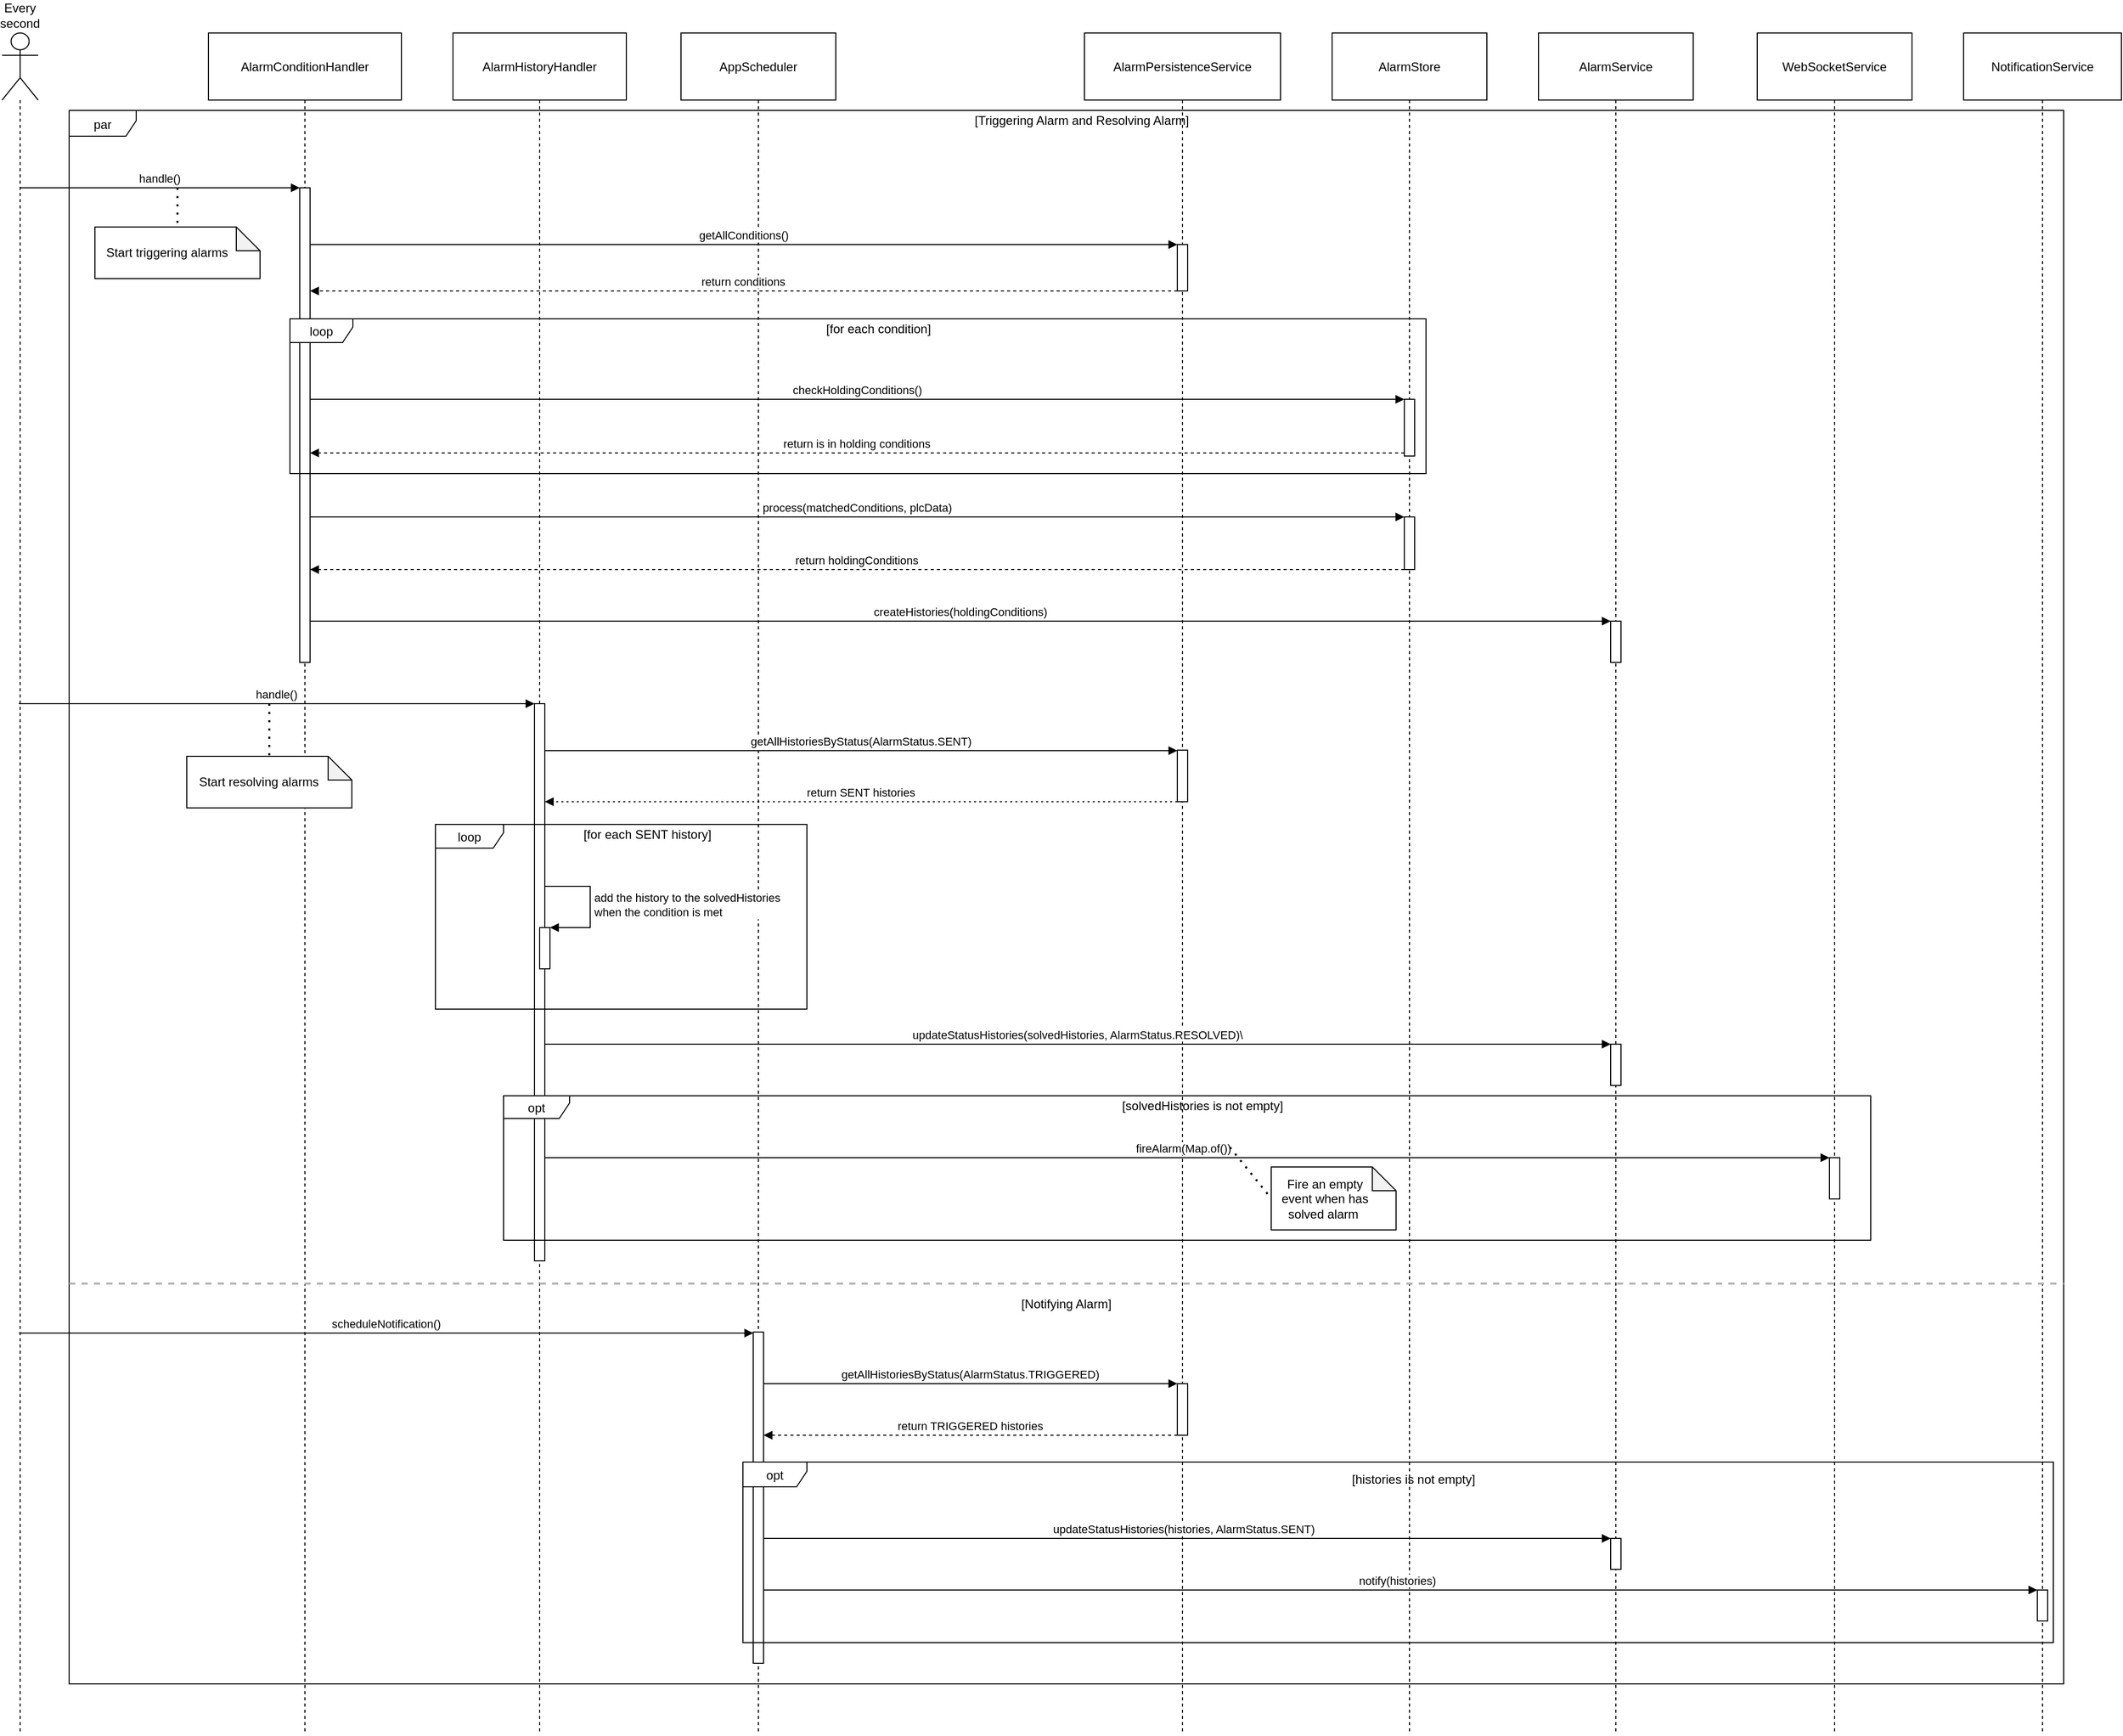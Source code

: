 <mxfile version="23.1.5" type="device">
  <diagram name="Page-1" id="Y3-ZoNVP7fB7ggFjIZeu">
    <mxGraphModel dx="3418" dy="3098" grid="1" gridSize="10" guides="1" tooltips="1" connect="1" arrows="1" fold="1" page="1" pageScale="1" pageWidth="850" pageHeight="1100" math="0" shadow="0">
      <root>
        <mxCell id="0" />
        <mxCell id="1" parent="0" />
        <mxCell id="UK-n1BO-FfAP6Dtml6JQ-47" value="Every second" style="shape=umlLifeline;perimeter=lifelinePerimeter;whiteSpace=wrap;container=1;dropTarget=0;collapsible=0;recursiveResize=0;outlineConnect=0;portConstraint=eastwest;newEdgeStyle={&quot;edgeStyle&quot;:&quot;elbowEdgeStyle&quot;,&quot;elbow&quot;:&quot;vertical&quot;,&quot;curved&quot;:0,&quot;rounded&quot;:0};participant=umlActor;verticalAlign=bottom;labelPosition=center;verticalLabelPosition=top;align=center;size=65;" parent="1" vertex="1">
          <mxGeometry x="20" y="20" width="35" height="1649" as="geometry" />
        </mxCell>
        <mxCell id="UK-n1BO-FfAP6Dtml6JQ-48" value="AlarmConditionHandler" style="shape=umlLifeline;perimeter=lifelinePerimeter;whiteSpace=wrap;container=1;dropTarget=0;collapsible=0;recursiveResize=0;outlineConnect=0;portConstraint=eastwest;newEdgeStyle={&quot;edgeStyle&quot;:&quot;elbowEdgeStyle&quot;,&quot;elbow&quot;:&quot;vertical&quot;,&quot;curved&quot;:0,&quot;rounded&quot;:0};size=65;" parent="1" vertex="1">
          <mxGeometry x="220" y="20" width="187" height="1649" as="geometry" />
        </mxCell>
        <mxCell id="UK-n1BO-FfAP6Dtml6JQ-49" value="AlarmHistoryHandler" style="shape=umlLifeline;perimeter=lifelinePerimeter;whiteSpace=wrap;container=1;dropTarget=0;collapsible=0;recursiveResize=0;outlineConnect=0;portConstraint=eastwest;newEdgeStyle={&quot;edgeStyle&quot;:&quot;elbowEdgeStyle&quot;,&quot;elbow&quot;:&quot;vertical&quot;,&quot;curved&quot;:0,&quot;rounded&quot;:0};size=65;" parent="1" vertex="1">
          <mxGeometry x="457" y="20" width="168" height="1649" as="geometry" />
        </mxCell>
        <mxCell id="UK-n1BO-FfAP6Dtml6JQ-50" value="AppScheduler" style="shape=umlLifeline;perimeter=lifelinePerimeter;whiteSpace=wrap;container=1;dropTarget=0;collapsible=0;recursiveResize=0;outlineConnect=0;portConstraint=eastwest;newEdgeStyle={&quot;edgeStyle&quot;:&quot;elbowEdgeStyle&quot;,&quot;elbow&quot;:&quot;vertical&quot;,&quot;curved&quot;:0,&quot;rounded&quot;:0};size=65;" parent="1" vertex="1">
          <mxGeometry x="678" y="20" width="150" height="1649" as="geometry" />
        </mxCell>
        <mxCell id="UK-n1BO-FfAP6Dtml6JQ-51" value="AlarmPersistenceService" style="shape=umlLifeline;perimeter=lifelinePerimeter;whiteSpace=wrap;container=1;dropTarget=0;collapsible=0;recursiveResize=0;outlineConnect=0;portConstraint=eastwest;newEdgeStyle={&quot;edgeStyle&quot;:&quot;elbowEdgeStyle&quot;,&quot;elbow&quot;:&quot;vertical&quot;,&quot;curved&quot;:0,&quot;rounded&quot;:0};size=65;" parent="1" vertex="1">
          <mxGeometry x="1069" y="20" width="190" height="1649" as="geometry" />
        </mxCell>
        <mxCell id="UK-n1BO-FfAP6Dtml6JQ-52" value="" style="points=[];perimeter=orthogonalPerimeter;outlineConnect=0;targetShapes=umlLifeline;portConstraint=eastwest;newEdgeStyle={&quot;edgeStyle&quot;:&quot;elbowEdgeStyle&quot;,&quot;elbow&quot;:&quot;vertical&quot;,&quot;curved&quot;:0,&quot;rounded&quot;:0}" parent="UK-n1BO-FfAP6Dtml6JQ-51" vertex="1">
          <mxGeometry x="90" y="205" width="10" height="45" as="geometry" />
        </mxCell>
        <mxCell id="UK-n1BO-FfAP6Dtml6JQ-53" value="" style="points=[];perimeter=orthogonalPerimeter;outlineConnect=0;targetShapes=umlLifeline;portConstraint=eastwest;newEdgeStyle={&quot;edgeStyle&quot;:&quot;elbowEdgeStyle&quot;,&quot;elbow&quot;:&quot;vertical&quot;,&quot;curved&quot;:0,&quot;rounded&quot;:0}" parent="UK-n1BO-FfAP6Dtml6JQ-51" vertex="1">
          <mxGeometry x="90" y="1309" width="10" height="50" as="geometry" />
        </mxCell>
        <mxCell id="UK-n1BO-FfAP6Dtml6JQ-101" value="" style="points=[];perimeter=orthogonalPerimeter;outlineConnect=0;targetShapes=umlLifeline;portConstraint=eastwest;newEdgeStyle={&quot;edgeStyle&quot;:&quot;elbowEdgeStyle&quot;,&quot;elbow&quot;:&quot;vertical&quot;,&quot;curved&quot;:0,&quot;rounded&quot;:0}" parent="UK-n1BO-FfAP6Dtml6JQ-51" vertex="1">
          <mxGeometry x="90" y="695" width="10" height="50" as="geometry" />
        </mxCell>
        <mxCell id="UK-n1BO-FfAP6Dtml6JQ-55" value="AlarmStore" style="shape=umlLifeline;perimeter=lifelinePerimeter;whiteSpace=wrap;container=1;dropTarget=0;collapsible=0;recursiveResize=0;outlineConnect=0;portConstraint=eastwest;newEdgeStyle={&quot;edgeStyle&quot;:&quot;elbowEdgeStyle&quot;,&quot;elbow&quot;:&quot;vertical&quot;,&quot;curved&quot;:0,&quot;rounded&quot;:0};size=65;" parent="1" vertex="1">
          <mxGeometry x="1309" y="20" width="150" height="1649" as="geometry" />
        </mxCell>
        <mxCell id="UK-n1BO-FfAP6Dtml6JQ-56" value="" style="points=[];perimeter=orthogonalPerimeter;outlineConnect=0;targetShapes=umlLifeline;portConstraint=eastwest;newEdgeStyle={&quot;edgeStyle&quot;:&quot;elbowEdgeStyle&quot;,&quot;elbow&quot;:&quot;vertical&quot;,&quot;curved&quot;:0,&quot;rounded&quot;:0}" parent="UK-n1BO-FfAP6Dtml6JQ-55" vertex="1">
          <mxGeometry x="70" y="355" width="10" height="55" as="geometry" />
        </mxCell>
        <mxCell id="6E0PhpQqolpPUcURHU3V-2" value="" style="points=[];perimeter=orthogonalPerimeter;outlineConnect=0;targetShapes=umlLifeline;portConstraint=eastwest;newEdgeStyle={&quot;edgeStyle&quot;:&quot;elbowEdgeStyle&quot;,&quot;elbow&quot;:&quot;vertical&quot;,&quot;curved&quot;:0,&quot;rounded&quot;:0}" parent="UK-n1BO-FfAP6Dtml6JQ-55" vertex="1">
          <mxGeometry x="70" y="469" width="10" height="51" as="geometry" />
        </mxCell>
        <mxCell id="UK-n1BO-FfAP6Dtml6JQ-57" value="AlarmService" style="shape=umlLifeline;perimeter=lifelinePerimeter;whiteSpace=wrap;container=1;dropTarget=0;collapsible=0;recursiveResize=0;outlineConnect=0;portConstraint=eastwest;newEdgeStyle={&quot;edgeStyle&quot;:&quot;elbowEdgeStyle&quot;,&quot;elbow&quot;:&quot;vertical&quot;,&quot;curved&quot;:0,&quot;rounded&quot;:0};size=65;" parent="1" vertex="1">
          <mxGeometry x="1509" y="20" width="150" height="1649" as="geometry" />
        </mxCell>
        <mxCell id="UK-n1BO-FfAP6Dtml6JQ-58" value="WebSocketService" style="shape=umlLifeline;perimeter=lifelinePerimeter;whiteSpace=wrap;container=1;dropTarget=0;collapsible=0;recursiveResize=0;outlineConnect=0;portConstraint=eastwest;newEdgeStyle={&quot;edgeStyle&quot;:&quot;elbowEdgeStyle&quot;,&quot;elbow&quot;:&quot;vertical&quot;,&quot;curved&quot;:0,&quot;rounded&quot;:0};size=65;" parent="1" vertex="1">
          <mxGeometry x="1721" y="20" width="150" height="1649" as="geometry" />
        </mxCell>
        <mxCell id="UK-n1BO-FfAP6Dtml6JQ-110" value="" style="points=[];perimeter=orthogonalPerimeter;outlineConnect=0;targetShapes=umlLifeline;portConstraint=eastwest;newEdgeStyle={&quot;edgeStyle&quot;:&quot;elbowEdgeStyle&quot;,&quot;elbow&quot;:&quot;vertical&quot;,&quot;curved&quot;:0,&quot;rounded&quot;:0}" parent="UK-n1BO-FfAP6Dtml6JQ-58" vertex="1">
          <mxGeometry x="70" y="1090" width="10" height="40" as="geometry" />
        </mxCell>
        <mxCell id="UK-n1BO-FfAP6Dtml6JQ-59" value="NotificationService" style="shape=umlLifeline;perimeter=lifelinePerimeter;whiteSpace=wrap;container=1;dropTarget=0;collapsible=0;recursiveResize=0;outlineConnect=0;portConstraint=eastwest;newEdgeStyle={&quot;edgeStyle&quot;:&quot;elbowEdgeStyle&quot;,&quot;elbow&quot;:&quot;vertical&quot;,&quot;curved&quot;:0,&quot;rounded&quot;:0};size=65;" parent="1" vertex="1">
          <mxGeometry x="1921" y="20" width="153" height="1649" as="geometry" />
        </mxCell>
        <mxCell id="UK-n1BO-FfAP6Dtml6JQ-68" value="par" style="shape=umlFrame;pointerEvents=0;dropTarget=0;strokeColor=#000000;height=25;width=65;strokeWidth=1;verticalAlign=top;" parent="1" vertex="1">
          <mxGeometry x="85" y="95" width="1933" height="1525" as="geometry" />
        </mxCell>
        <mxCell id="UK-n1BO-FfAP6Dtml6JQ-69" value="[Triggering Alarm and Resolving Alarm]" style="text;strokeColor=none;fillColor=none;align=center;verticalAlign=middle;whiteSpace=wrap;" parent="UK-n1BO-FfAP6Dtml6JQ-68" vertex="1">
          <mxGeometry x="30" width="1903" height="20.622" as="geometry" />
        </mxCell>
        <mxCell id="UK-n1BO-FfAP6Dtml6JQ-70" value="[Notifying Alarm]" style="shape=line;dashed=1;whiteSpace=wrap;verticalAlign=top;labelPosition=center;verticalLabelPosition=bottom;align=center;strokeColor=#B3B3B3;strokeWidth=2;fontSize=12;" parent="UK-n1BO-FfAP6Dtml6JQ-68" vertex="1">
          <mxGeometry y="1131.368" width="1933" height="11.342" as="geometry" />
        </mxCell>
        <mxCell id="UK-n1BO-FfAP6Dtml6JQ-72" value="handle()" style="verticalAlign=bottom;endArrow=block;edgeStyle=elbowEdgeStyle;elbow=vertical;curved=0;rounded=0;" parent="1" edge="1">
          <mxGeometry relative="1" as="geometry">
            <Array as="points">
              <mxPoint x="214" y="170" />
            </Array>
            <mxPoint x="37.535" y="170" as="sourcePoint" />
            <mxPoint x="308.5" y="170" as="targetPoint" />
          </mxGeometry>
        </mxCell>
        <mxCell id="UK-n1BO-FfAP6Dtml6JQ-73" value="getAllConditions()" style="verticalAlign=bottom;endArrow=block;edgeStyle=elbowEdgeStyle;elbow=vertical;curved=0;rounded=0;" parent="1" source="UK-n1BO-FfAP6Dtml6JQ-95" target="UK-n1BO-FfAP6Dtml6JQ-52" edge="1">
          <mxGeometry relative="1" as="geometry">
            <Array as="points">
              <mxPoint x="751" y="225" />
            </Array>
          </mxGeometry>
        </mxCell>
        <mxCell id="UK-n1BO-FfAP6Dtml6JQ-74" value="return conditions" style="verticalAlign=bottom;endArrow=block;edgeStyle=elbowEdgeStyle;elbow=vertical;curved=0;rounded=0;dashed=1;" parent="1" source="UK-n1BO-FfAP6Dtml6JQ-52" edge="1">
          <mxGeometry relative="1" as="geometry">
            <Array as="points">
              <mxPoint x="749" y="270" />
            </Array>
            <mxPoint x="1159" y="270" as="sourcePoint" />
            <mxPoint x="318.5" y="270" as="targetPoint" />
          </mxGeometry>
        </mxCell>
        <mxCell id="UK-n1BO-FfAP6Dtml6JQ-75" value="checkHoldingConditions()" style="verticalAlign=bottom;endArrow=block;edgeStyle=elbowEdgeStyle;elbow=vertical;curved=0;rounded=0;" parent="1" source="UK-n1BO-FfAP6Dtml6JQ-95" target="UK-n1BO-FfAP6Dtml6JQ-56" edge="1">
          <mxGeometry relative="1" as="geometry">
            <Array as="points">
              <mxPoint x="861" y="375" />
            </Array>
          </mxGeometry>
        </mxCell>
        <mxCell id="UK-n1BO-FfAP6Dtml6JQ-76" value="return is in holding conditions" style="verticalAlign=bottom;endArrow=block;edgeStyle=elbowEdgeStyle;elbow=vertical;curved=0;rounded=0;dashed=1;" parent="1" source="UK-n1BO-FfAP6Dtml6JQ-56" target="UK-n1BO-FfAP6Dtml6JQ-95" edge="1">
          <mxGeometry relative="1" as="geometry">
            <Array as="points">
              <mxPoint x="859" y="427" />
            </Array>
            <mxPoint x="330" y="427" as="targetPoint" />
          </mxGeometry>
        </mxCell>
        <mxCell id="UK-n1BO-FfAP6Dtml6JQ-77" value="process(matchedConditions, plcData)" style="verticalAlign=bottom;endArrow=block;edgeStyle=elbowEdgeStyle;elbow=vertical;curved=0;rounded=0;" parent="1" source="UK-n1BO-FfAP6Dtml6JQ-95" target="6E0PhpQqolpPUcURHU3V-2" edge="1">
          <mxGeometry relative="1" as="geometry">
            <Array as="points">
              <mxPoint x="859" y="489" />
            </Array>
          </mxGeometry>
        </mxCell>
        <mxCell id="UK-n1BO-FfAP6Dtml6JQ-78" value="return holdingConditions" style="verticalAlign=bottom;endArrow=block;edgeStyle=elbowEdgeStyle;elbow=vertical;curved=0;rounded=0;dashed=1;" parent="1" source="6E0PhpQqolpPUcURHU3V-2" target="UK-n1BO-FfAP6Dtml6JQ-95" edge="1">
          <mxGeometry relative="1" as="geometry">
            <Array as="points">
              <mxPoint x="1370" y="540" />
            </Array>
            <mxPoint x="330" y="540" as="targetPoint" />
          </mxGeometry>
        </mxCell>
        <mxCell id="UK-n1BO-FfAP6Dtml6JQ-79" value="createHistories(holdingConditions)" style="verticalAlign=bottom;endArrow=block;edgeStyle=elbowEdgeStyle;elbow=vertical;curved=0;rounded=0;" parent="1" edge="1">
          <mxGeometry relative="1" as="geometry">
            <Array as="points">
              <mxPoint x="961" y="590" />
            </Array>
            <mxPoint x="318.5" y="590" as="sourcePoint" />
            <mxPoint x="1579" y="590" as="targetPoint" />
          </mxGeometry>
        </mxCell>
        <mxCell id="UK-n1BO-FfAP6Dtml6JQ-80" value="scheduleNotification()" style="verticalAlign=bottom;endArrow=block;edgeStyle=elbowEdgeStyle;elbow=vertical;curved=0;rounded=0;" parent="1" target="UK-n1BO-FfAP6Dtml6JQ-97" edge="1">
          <mxGeometry relative="1" as="geometry">
            <Array as="points">
              <mxPoint x="434" y="1280" />
            </Array>
            <mxPoint x="36.462" y="1280" as="sourcePoint" />
            <mxPoint x="752.5" y="1280" as="targetPoint" />
          </mxGeometry>
        </mxCell>
        <mxCell id="UK-n1BO-FfAP6Dtml6JQ-81" value="getAllHistoriesByStatus(AlarmStatus.TRIGGERED)" style="verticalAlign=bottom;endArrow=block;edgeStyle=elbowEdgeStyle;elbow=vertical;curved=0;rounded=0;" parent="1" edge="1">
          <mxGeometry relative="1" as="geometry">
            <Array as="points">
              <mxPoint x="971" y="1329" />
            </Array>
            <mxPoint x="758" y="1329" as="sourcePoint" />
            <mxPoint x="1159" y="1329" as="targetPoint" />
          </mxGeometry>
        </mxCell>
        <mxCell id="UK-n1BO-FfAP6Dtml6JQ-82" value="return TRIGGERED histories" style="verticalAlign=bottom;endArrow=block;edgeStyle=elbowEdgeStyle;elbow=vertical;curved=0;rounded=0;dashed=1;" parent="1" source="UK-n1BO-FfAP6Dtml6JQ-53" edge="1">
          <mxGeometry relative="1" as="geometry">
            <Array as="points">
              <mxPoint x="969" y="1379" />
            </Array>
            <mxPoint x="1163.5" y="1379" as="sourcePoint" />
            <mxPoint x="758" y="1379" as="targetPoint" />
          </mxGeometry>
        </mxCell>
        <mxCell id="UK-n1BO-FfAP6Dtml6JQ-83" value="updateStatusHistories(histories, AlarmStatus.SENT)" style="verticalAlign=bottom;endArrow=block;edgeStyle=elbowEdgeStyle;elbow=vertical;curved=0;rounded=0;" parent="1" edge="1">
          <mxGeometry relative="1" as="geometry">
            <Array as="points">
              <mxPoint x="1179" y="1479" />
            </Array>
            <mxPoint x="751.962" y="1479.0" as="sourcePoint" />
            <mxPoint x="1579" y="1479" as="targetPoint" />
          </mxGeometry>
        </mxCell>
        <mxCell id="UK-n1BO-FfAP6Dtml6JQ-84" value="notify(histories)" style="verticalAlign=bottom;endArrow=block;edgeStyle=elbowEdgeStyle;elbow=vertical;curved=0;rounded=0;" parent="1" edge="1">
          <mxGeometry relative="1" as="geometry">
            <Array as="points">
              <mxPoint x="1388" y="1529" />
            </Array>
            <mxPoint x="751.962" y="1529" as="sourcePoint" />
            <mxPoint x="1992.5" y="1529" as="targetPoint" />
          </mxGeometry>
        </mxCell>
        <mxCell id="UK-n1BO-FfAP6Dtml6JQ-85" value="handle()" style="verticalAlign=bottom;endArrow=block;edgeStyle=elbowEdgeStyle;elbow=vertical;curved=0;rounded=0;" parent="1" target="UK-n1BO-FfAP6Dtml6JQ-104" edge="1">
          <mxGeometry relative="1" as="geometry">
            <Array as="points">
              <mxPoint x="328" y="670" />
            </Array>
            <mxPoint x="36.182" y="670" as="sourcePoint" />
            <mxPoint x="540.5" y="670" as="targetPoint" />
          </mxGeometry>
        </mxCell>
        <mxCell id="UK-n1BO-FfAP6Dtml6JQ-86" value="getAllHistoriesByStatus(AlarmStatus.SENT)" style="verticalAlign=bottom;endArrow=block;edgeStyle=elbowEdgeStyle;elbow=vertical;curved=0;rounded=0;exitX=1.018;exitY=0.101;exitDx=0;exitDy=0;exitPerimeter=0;" parent="1" edge="1">
          <mxGeometry relative="1" as="geometry">
            <Array as="points" />
            <mxPoint x="546.18" y="715.54" as="sourcePoint" />
            <mxPoint x="1159" y="715.765" as="targetPoint" />
          </mxGeometry>
        </mxCell>
        <mxCell id="UK-n1BO-FfAP6Dtml6JQ-87" value="return SENT histories" style="verticalAlign=bottom;endArrow=block;edgeStyle=elbowEdgeStyle;elbow=vertical;curved=0;rounded=0;dashed=1;dashPattern=2 3;" parent="1" source="UK-n1BO-FfAP6Dtml6JQ-101" target="UK-n1BO-FfAP6Dtml6JQ-104" edge="1">
          <mxGeometry relative="1" as="geometry">
            <Array as="points">
              <mxPoint x="863" y="765" />
            </Array>
            <mxPoint x="1163.5" y="765.0" as="sourcePoint" />
            <mxPoint x="539.682" y="765.0" as="targetPoint" />
          </mxGeometry>
        </mxCell>
        <mxCell id="UK-n1BO-FfAP6Dtml6JQ-89" value="updateStatusHistories(solvedHistories, AlarmStatus.RESOLVED)\" style="verticalAlign=bottom;endArrow=block;edgeStyle=elbowEdgeStyle;elbow=vertical;curved=0;rounded=0;" parent="1" target="UK-n1BO-FfAP6Dtml6JQ-109" edge="1">
          <mxGeometry relative="1" as="geometry">
            <Array as="points">
              <mxPoint x="1075" y="1000" />
            </Array>
            <mxPoint x="546" y="1000" as="sourcePoint" />
            <mxPoint x="1579" y="1000" as="targetPoint" />
          </mxGeometry>
        </mxCell>
        <mxCell id="UK-n1BO-FfAP6Dtml6JQ-90" value="fireAlarm(Map.of())" style="verticalAlign=bottom;endArrow=block;edgeStyle=elbowEdgeStyle;elbow=vertical;curved=0;rounded=0;" parent="1" target="UK-n1BO-FfAP6Dtml6JQ-110" edge="1">
          <mxGeometry relative="1" as="geometry">
            <Array as="points">
              <mxPoint x="1184" y="1110" />
            </Array>
            <mxPoint x="539.682" y="1110" as="sourcePoint" />
            <mxPoint x="1795.5" y="1110" as="targetPoint" />
          </mxGeometry>
        </mxCell>
        <mxCell id="UK-n1BO-FfAP6Dtml6JQ-95" value="" style="html=1;points=[[0,0,0,0,5],[0,1,0,0,-5],[1,0,0,0,5],[1,1,0,0,-5]];perimeter=orthogonalPerimeter;outlineConnect=0;targetShapes=umlLifeline;portConstraint=eastwest;newEdgeStyle={&quot;curved&quot;:0,&quot;rounded&quot;:0};" parent="1" vertex="1">
          <mxGeometry x="308.5" y="170" width="10" height="460" as="geometry" />
        </mxCell>
        <mxCell id="UK-n1BO-FfAP6Dtml6JQ-60" value="loop" style="shape=umlFrame;pointerEvents=0;dropTarget=0;strokeColor=#000000;height=23;width=61;strokeWidth=1;" parent="1" vertex="1">
          <mxGeometry x="299" y="297" width="1101" height="150" as="geometry" />
        </mxCell>
        <mxCell id="UK-n1BO-FfAP6Dtml6JQ-61" value="[for each condition]" style="text;strokeColor=none;fillColor=none;align=center;verticalAlign=middle;whiteSpace=wrap;" parent="UK-n1BO-FfAP6Dtml6JQ-60" vertex="1">
          <mxGeometry x="40" width="1061" height="20" as="geometry" />
        </mxCell>
        <mxCell id="UK-n1BO-FfAP6Dtml6JQ-96" value="" style="points=[];perimeter=orthogonalPerimeter;outlineConnect=0;targetShapes=umlLifeline;portConstraint=eastwest;newEdgeStyle={&quot;edgeStyle&quot;:&quot;elbowEdgeStyle&quot;,&quot;elbow&quot;:&quot;vertical&quot;,&quot;curved&quot;:0,&quot;rounded&quot;:0}" parent="1" vertex="1">
          <mxGeometry x="1579" y="590" width="10" height="40" as="geometry" />
        </mxCell>
        <mxCell id="UK-n1BO-FfAP6Dtml6JQ-97" value="" style="html=1;points=[[0,0,0,0,5],[0,1,0,0,-5],[1,0,0,0,5],[1,1,0,0,-5]];perimeter=orthogonalPerimeter;outlineConnect=0;targetShapes=umlLifeline;portConstraint=eastwest;newEdgeStyle={&quot;curved&quot;:0,&quot;rounded&quot;:0};" parent="1" vertex="1">
          <mxGeometry x="748" y="1279" width="10" height="321" as="geometry" />
        </mxCell>
        <mxCell id="UK-n1BO-FfAP6Dtml6JQ-98" value="" style="points=[];perimeter=orthogonalPerimeter;outlineConnect=0;targetShapes=umlLifeline;portConstraint=eastwest;newEdgeStyle={&quot;edgeStyle&quot;:&quot;elbowEdgeStyle&quot;,&quot;elbow&quot;:&quot;vertical&quot;,&quot;curved&quot;:0,&quot;rounded&quot;:0}" parent="1" vertex="1">
          <mxGeometry x="1579" y="1479" width="10" height="30" as="geometry" />
        </mxCell>
        <mxCell id="UK-n1BO-FfAP6Dtml6JQ-99" value="" style="points=[];perimeter=orthogonalPerimeter;outlineConnect=0;targetShapes=umlLifeline;portConstraint=eastwest;newEdgeStyle={&quot;edgeStyle&quot;:&quot;elbowEdgeStyle&quot;,&quot;elbow&quot;:&quot;vertical&quot;,&quot;curved&quot;:0,&quot;rounded&quot;:0}" parent="1" vertex="1">
          <mxGeometry x="1992.5" y="1529" width="10" height="30" as="geometry" />
        </mxCell>
        <mxCell id="UK-n1BO-FfAP6Dtml6JQ-62" value="opt" style="shape=umlFrame;pointerEvents=0;dropTarget=0;strokeColor=#000000;height=24;width=62;strokeWidth=1;" parent="1" vertex="1">
          <mxGeometry x="738" y="1405" width="1270" height="175" as="geometry" />
        </mxCell>
        <mxCell id="UK-n1BO-FfAP6Dtml6JQ-63" value="[histories is not empty]" style="text;strokeColor=none;fillColor=none;align=center;verticalAlign=middle;whiteSpace=wrap;" parent="UK-n1BO-FfAP6Dtml6JQ-62" vertex="1">
          <mxGeometry x="30" y="5.833" width="1240" height="23.333" as="geometry" />
        </mxCell>
        <mxCell id="UK-n1BO-FfAP6Dtml6JQ-104" value="" style="html=1;points=[[0,0,0,0,5],[0,1,0,0,-5],[1,0,0,0,5],[1,1,0,0,-5]];perimeter=orthogonalPerimeter;outlineConnect=0;targetShapes=umlLifeline;portConstraint=eastwest;newEdgeStyle={&quot;curved&quot;:0,&quot;rounded&quot;:0};" parent="1" vertex="1">
          <mxGeometry x="536" y="670" width="10" height="540" as="geometry" />
        </mxCell>
        <mxCell id="UK-n1BO-FfAP6Dtml6JQ-64" value="loop" style="shape=umlFrame;pointerEvents=0;dropTarget=0;strokeColor=#000000;height=23;width=66;strokeWidth=1;" parent="1" vertex="1">
          <mxGeometry x="440" y="787" width="360" height="179" as="geometry" />
        </mxCell>
        <mxCell id="UK-n1BO-FfAP6Dtml6JQ-65" value="[for each SENT history]" style="text;strokeColor=none;fillColor=none;align=center;verticalAlign=middle;whiteSpace=wrap;" parent="UK-n1BO-FfAP6Dtml6JQ-64" vertex="1">
          <mxGeometry x="50.704" width="309.296" height="20" as="geometry" />
        </mxCell>
        <mxCell id="UK-n1BO-FfAP6Dtml6JQ-106" value="" style="html=1;points=[[0,0,0,0,5],[0,1,0,0,-5],[1,0,0,0,5],[1,1,0,0,-5]];perimeter=orthogonalPerimeter;outlineConnect=0;targetShapes=umlLifeline;portConstraint=eastwest;newEdgeStyle={&quot;curved&quot;:0,&quot;rounded&quot;:0};" parent="1" vertex="1">
          <mxGeometry x="541" y="887" width="10" height="40" as="geometry" />
        </mxCell>
        <mxCell id="UK-n1BO-FfAP6Dtml6JQ-107" value="&lt;span style=&quot;&quot;&gt;add the history to the solvedHistories&lt;/span&gt;&lt;br style=&quot;padding: 0px; margin: 0px;&quot;&gt;&lt;span style=&quot;&quot;&gt;when the condition is met&lt;/span&gt;" style="html=1;align=left;spacingLeft=2;endArrow=block;rounded=0;edgeStyle=orthogonalEdgeStyle;curved=0;rounded=0;" parent="1" target="UK-n1BO-FfAP6Dtml6JQ-106" edge="1">
          <mxGeometry x="-0.001" relative="1" as="geometry">
            <mxPoint x="546" y="847" as="sourcePoint" />
            <Array as="points">
              <mxPoint x="590" y="847" />
              <mxPoint x="590" y="887" />
            </Array>
            <mxPoint as="offset" />
          </mxGeometry>
        </mxCell>
        <mxCell id="UK-n1BO-FfAP6Dtml6JQ-66" value="opt" style="shape=umlFrame;pointerEvents=0;dropTarget=0;strokeColor=#000000;height=22;width=64;strokeWidth=1;" parent="1" vertex="1">
          <mxGeometry x="506" y="1050" width="1325" height="140" as="geometry" />
        </mxCell>
        <mxCell id="UK-n1BO-FfAP6Dtml6JQ-67" value="[solvedHistories is not empty]" style="text;strokeColor=none;fillColor=none;align=center;verticalAlign=middle;whiteSpace=wrap;" parent="UK-n1BO-FfAP6Dtml6JQ-66" vertex="1">
          <mxGeometry x="30" width="1295" height="19.178" as="geometry" />
        </mxCell>
        <mxCell id="UK-n1BO-FfAP6Dtml6JQ-109" value="" style="points=[];perimeter=orthogonalPerimeter;outlineConnect=0;targetShapes=umlLifeline;portConstraint=eastwest;newEdgeStyle={&quot;edgeStyle&quot;:&quot;elbowEdgeStyle&quot;,&quot;elbow&quot;:&quot;vertical&quot;,&quot;curved&quot;:0,&quot;rounded&quot;:0}" parent="1" vertex="1">
          <mxGeometry x="1579" y="1000" width="10" height="40" as="geometry" />
        </mxCell>
        <mxCell id="UK-n1BO-FfAP6Dtml6JQ-111" value="&lt;span style=&quot;text-wrap: nowrap;&quot;&gt;Fire an empty&amp;nbsp; &amp;nbsp; &amp;nbsp;&lt;/span&gt;&lt;div&gt;&lt;div style=&quot;&quot;&gt;&lt;span style=&quot;text-wrap: nowrap; background-color: initial;&quot;&gt;event&lt;/span&gt;&lt;span style=&quot;text-wrap: nowrap; background-color: initial;&quot;&gt;&amp;nbsp;when has&amp;nbsp; &amp;nbsp; &amp;nbsp;&lt;/span&gt;&lt;/div&gt;&lt;div&gt;&lt;span style=&quot;text-wrap: nowrap;&quot;&gt;solved alarm&amp;nbsp; &amp;nbsp; &amp;nbsp;&amp;nbsp;&lt;/span&gt;&lt;/div&gt;&lt;/div&gt;" style="shape=note;whiteSpace=wrap;html=1;backgroundOutline=1;darkOpacity=0.05;verticalAlign=middle;align=center;size=23;" parent="1" vertex="1">
          <mxGeometry x="1250" y="1119" width="121" height="61" as="geometry" />
        </mxCell>
        <mxCell id="6E0PhpQqolpPUcURHU3V-1" value="" style="endArrow=none;dashed=1;html=1;dashPattern=1 3;strokeWidth=2;rounded=0;entryX=0;entryY=0.5;entryDx=0;entryDy=0;entryPerimeter=0;" parent="1" target="UK-n1BO-FfAP6Dtml6JQ-111" edge="1">
          <mxGeometry width="50" height="50" relative="1" as="geometry">
            <mxPoint x="1210" y="1100" as="sourcePoint" />
            <mxPoint x="1370" y="1030" as="targetPoint" />
          </mxGeometry>
        </mxCell>
        <mxCell id="NHxKdkSoU37RBg6EtHO--1" value="&lt;span style=&quot;text-wrap: nowrap;&quot;&gt;Start triggering alarms&amp;nbsp; &amp;nbsp; &amp;nbsp;&amp;nbsp;&lt;/span&gt;" style="shape=note;whiteSpace=wrap;html=1;backgroundOutline=1;darkOpacity=0.05;verticalAlign=middle;align=center;size=23;" vertex="1" parent="1">
          <mxGeometry x="110" y="208" width="160" height="50" as="geometry" />
        </mxCell>
        <mxCell id="NHxKdkSoU37RBg6EtHO--4" value="" style="endArrow=none;dashed=1;html=1;dashPattern=1 3;strokeWidth=2;rounded=0;entryX=0.5;entryY=0;entryDx=0;entryDy=0;entryPerimeter=0;" edge="1" parent="1" target="NHxKdkSoU37RBg6EtHO--1">
          <mxGeometry width="50" height="50" relative="1" as="geometry">
            <mxPoint x="190" y="170" as="sourcePoint" />
            <mxPoint x="1260" y="1160" as="targetPoint" />
          </mxGeometry>
        </mxCell>
        <mxCell id="NHxKdkSoU37RBg6EtHO--5" value="&lt;span style=&quot;text-wrap: nowrap;&quot;&gt;Start resolving alarms&amp;nbsp; &amp;nbsp; &amp;nbsp;&amp;nbsp;&lt;/span&gt;" style="shape=note;whiteSpace=wrap;html=1;backgroundOutline=1;darkOpacity=0.05;verticalAlign=middle;align=center;size=23;" vertex="1" parent="1">
          <mxGeometry x="199" y="721" width="160" height="50" as="geometry" />
        </mxCell>
        <mxCell id="NHxKdkSoU37RBg6EtHO--6" value="" style="endArrow=none;dashed=1;html=1;dashPattern=1 3;strokeWidth=2;rounded=0;" edge="1" parent="1" target="NHxKdkSoU37RBg6EtHO--5">
          <mxGeometry width="50" height="50" relative="1" as="geometry">
            <mxPoint x="279" y="670" as="sourcePoint" />
            <mxPoint x="259" y="648" as="targetPoint" />
          </mxGeometry>
        </mxCell>
      </root>
    </mxGraphModel>
  </diagram>
</mxfile>
